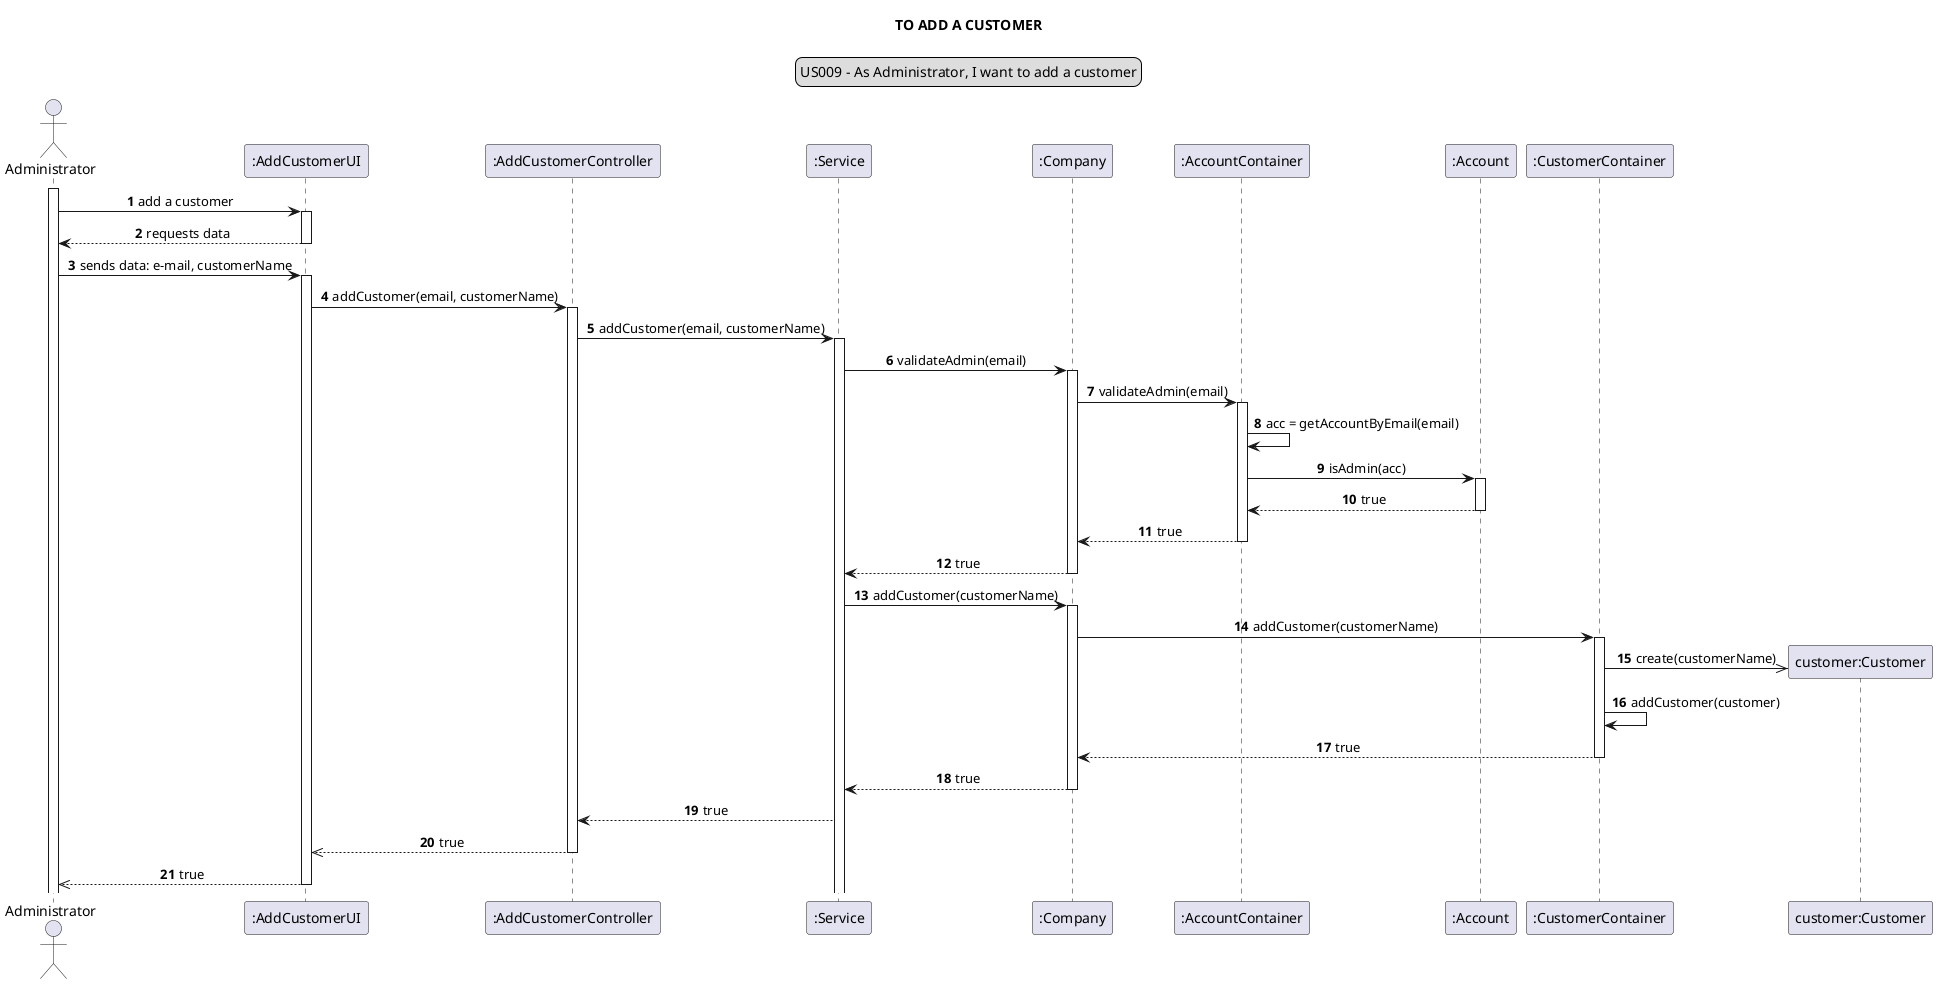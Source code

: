 @startuml
skinparam sequenceMessageAlign center
title TO ADD A CUSTOMER
legend top
US009 - As Administrator, I want to add a customer
end legend
autonumber
actor Administrator
participant ":AddCustomerUI" as ui
participant ":AddCustomerController" as controller
participant ":Service" as service
participant ":Company" as company
participant ":AccountContainer" as accContainer
participant ":Account" as acc
participant ":CustomerContainer" as container
participant "customer:Customer" as customer

activate Administrator
Administrator -> ui: add a customer
activate ui
ui --> Administrator: requests data
deactivate ui
Administrator -> ui: sends data: e-mail, customerName
activate ui
ui -> controller: addCustomer(email, customerName)
activate controller
controller -> service: addCustomer(email, customerName)
activate service
service -> company: validateAdmin(email)
activate company
company -> accContainer: validateAdmin(email)
activate accContainer
accContainer -> accContainer: acc = getAccountByEmail(email)
accContainer -> acc: isAdmin(acc)
activate acc
acc --> accContainer: true
deactivate acc
accContainer --> company: true
deactivate accContainer
company --> service: true
deactivate company
service -> company: addCustomer(customerName)
activate company
company -> container: addCustomer(customerName)
create customer
activate container
container ->> customer: create(customerName)
container -> container: addCustomer(customer)
container --> company: true
deactivate container
company --> service: true
deactivate company
service --> controller: true

controller -->> ui: true
deactivate controller
ui -->>Administrator: true
deactivate ui

@enduml